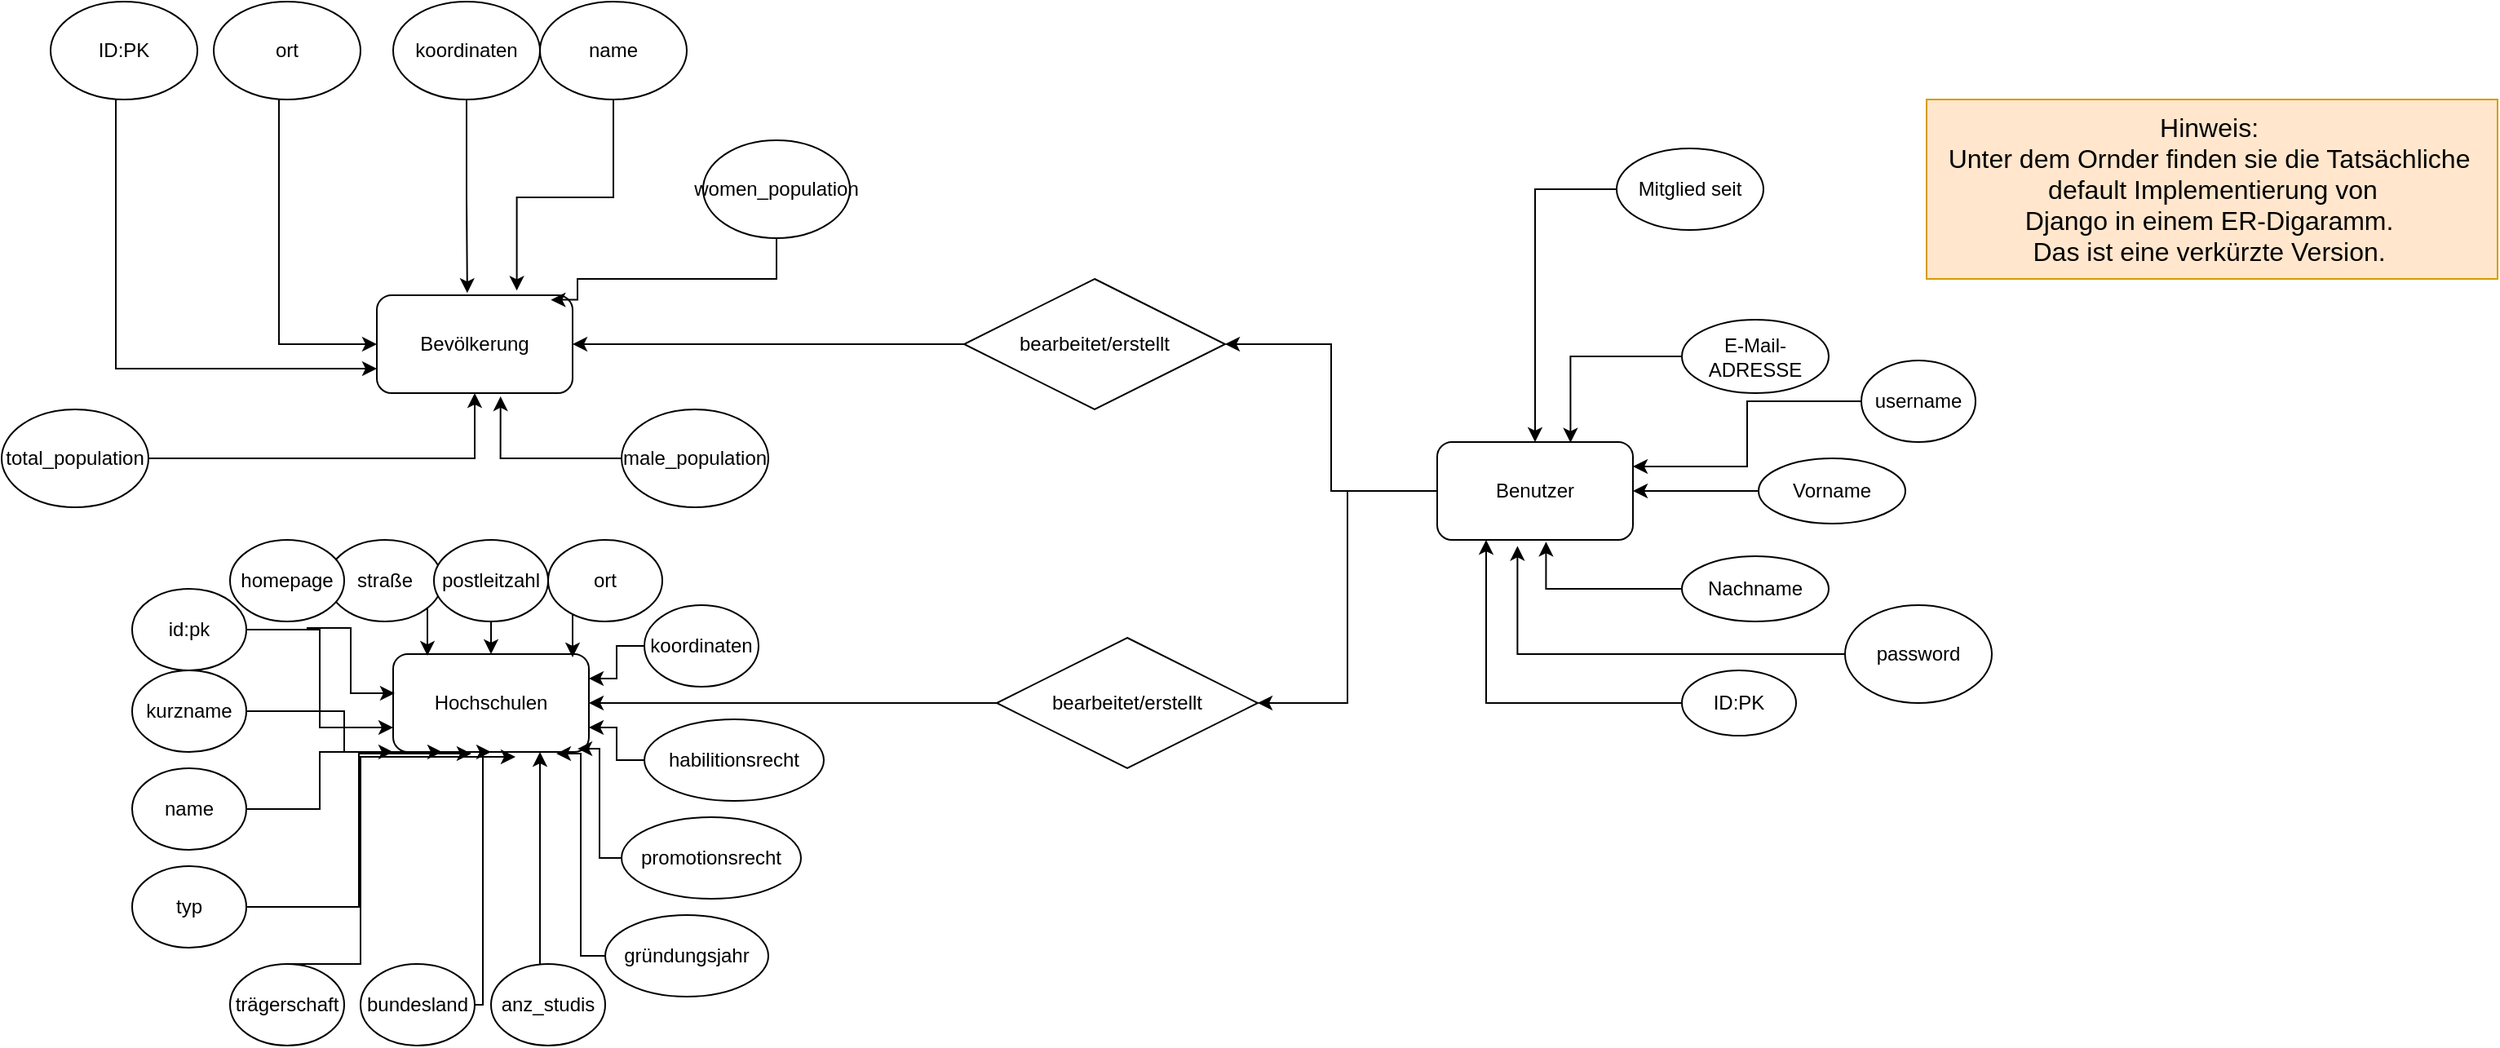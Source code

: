<mxfile version="24.4.14" type="device">
  <diagram id="C5RBs43oDa-KdzZeNtuy" name="Page-1">
    <mxGraphModel dx="834" dy="1191" grid="1" gridSize="10" guides="1" tooltips="1" connect="1" arrows="1" fold="1" page="1" pageScale="1" pageWidth="827" pageHeight="1169" math="0" shadow="0">
      <root>
        <mxCell id="WIyWlLk6GJQsqaUBKTNV-0" />
        <mxCell id="WIyWlLk6GJQsqaUBKTNV-1" parent="WIyWlLk6GJQsqaUBKTNV-0" />
        <mxCell id="Dc3lOo5FGvhvL3ilTXYO-2" value="Bevölkerung" style="rounded=1;whiteSpace=wrap;html=1;" vertex="1" parent="WIyWlLk6GJQsqaUBKTNV-1">
          <mxGeometry x="250" y="360" width="120" height="60" as="geometry" />
        </mxCell>
        <mxCell id="Dc3lOo5FGvhvL3ilTXYO-3" value="Hochschulen" style="rounded=1;whiteSpace=wrap;html=1;" vertex="1" parent="WIyWlLk6GJQsqaUBKTNV-1">
          <mxGeometry x="260" y="580" width="120" height="60" as="geometry" />
        </mxCell>
        <mxCell id="Dc3lOo5FGvhvL3ilTXYO-35" style="edgeStyle=orthogonalEdgeStyle;rounded=0;orthogonalLoop=1;jettySize=auto;html=1;entryX=1;entryY=0.5;entryDx=0;entryDy=0;" edge="1" parent="WIyWlLk6GJQsqaUBKTNV-1" source="Dc3lOo5FGvhvL3ilTXYO-4" target="Dc3lOo5FGvhvL3ilTXYO-34">
          <mxGeometry relative="1" as="geometry" />
        </mxCell>
        <mxCell id="Dc3lOo5FGvhvL3ilTXYO-36" style="edgeStyle=orthogonalEdgeStyle;rounded=0;orthogonalLoop=1;jettySize=auto;html=1;entryX=1;entryY=0.5;entryDx=0;entryDy=0;" edge="1" parent="WIyWlLk6GJQsqaUBKTNV-1" source="Dc3lOo5FGvhvL3ilTXYO-4" target="Dc3lOo5FGvhvL3ilTXYO-33">
          <mxGeometry relative="1" as="geometry" />
        </mxCell>
        <mxCell id="Dc3lOo5FGvhvL3ilTXYO-4" value="Benutzer" style="rounded=1;whiteSpace=wrap;html=1;" vertex="1" parent="WIyWlLk6GJQsqaUBKTNV-1">
          <mxGeometry x="900" y="450" width="120" height="60" as="geometry" />
        </mxCell>
        <mxCell id="Dc3lOo5FGvhvL3ilTXYO-5" value="E-Mail-ADRESSE" style="ellipse;whiteSpace=wrap;html=1;" vertex="1" parent="WIyWlLk6GJQsqaUBKTNV-1">
          <mxGeometry x="1050" y="375" width="90" height="45" as="geometry" />
        </mxCell>
        <mxCell id="Dc3lOo5FGvhvL3ilTXYO-9" style="edgeStyle=orthogonalEdgeStyle;rounded=0;orthogonalLoop=1;jettySize=auto;html=1;entryX=1;entryY=0.5;entryDx=0;entryDy=0;" edge="1" parent="WIyWlLk6GJQsqaUBKTNV-1" source="Dc3lOo5FGvhvL3ilTXYO-6" target="Dc3lOo5FGvhvL3ilTXYO-4">
          <mxGeometry relative="1" as="geometry" />
        </mxCell>
        <mxCell id="Dc3lOo5FGvhvL3ilTXYO-6" value="Vorname" style="ellipse;whiteSpace=wrap;html=1;" vertex="1" parent="WIyWlLk6GJQsqaUBKTNV-1">
          <mxGeometry x="1097" y="460" width="90" height="40" as="geometry" />
        </mxCell>
        <mxCell id="Dc3lOo5FGvhvL3ilTXYO-7" value="Nachname" style="ellipse;whiteSpace=wrap;html=1;" vertex="1" parent="WIyWlLk6GJQsqaUBKTNV-1">
          <mxGeometry x="1050" y="520" width="90" height="40" as="geometry" />
        </mxCell>
        <mxCell id="Dc3lOo5FGvhvL3ilTXYO-8" style="edgeStyle=orthogonalEdgeStyle;rounded=0;orthogonalLoop=1;jettySize=auto;html=1;entryX=0.681;entryY=0.006;entryDx=0;entryDy=0;entryPerimeter=0;" edge="1" parent="WIyWlLk6GJQsqaUBKTNV-1" source="Dc3lOo5FGvhvL3ilTXYO-5" target="Dc3lOo5FGvhvL3ilTXYO-4">
          <mxGeometry relative="1" as="geometry" />
        </mxCell>
        <mxCell id="Dc3lOo5FGvhvL3ilTXYO-10" style="edgeStyle=orthogonalEdgeStyle;rounded=0;orthogonalLoop=1;jettySize=auto;html=1;entryX=0.556;entryY=1.019;entryDx=0;entryDy=0;entryPerimeter=0;" edge="1" parent="WIyWlLk6GJQsqaUBKTNV-1" source="Dc3lOo5FGvhvL3ilTXYO-7" target="Dc3lOo5FGvhvL3ilTXYO-4">
          <mxGeometry relative="1" as="geometry" />
        </mxCell>
        <mxCell id="Dc3lOo5FGvhvL3ilTXYO-13" style="edgeStyle=orthogonalEdgeStyle;rounded=0;orthogonalLoop=1;jettySize=auto;html=1;entryX=0.5;entryY=0;entryDx=0;entryDy=0;" edge="1" parent="WIyWlLk6GJQsqaUBKTNV-1" source="Dc3lOo5FGvhvL3ilTXYO-12" target="Dc3lOo5FGvhvL3ilTXYO-4">
          <mxGeometry relative="1" as="geometry">
            <Array as="points">
              <mxPoint x="960" y="295" />
            </Array>
          </mxGeometry>
        </mxCell>
        <mxCell id="Dc3lOo5FGvhvL3ilTXYO-12" value="Mitglied seit" style="ellipse;whiteSpace=wrap;html=1;" vertex="1" parent="WIyWlLk6GJQsqaUBKTNV-1">
          <mxGeometry x="1010" y="270" width="90" height="50" as="geometry" />
        </mxCell>
        <mxCell id="Dc3lOo5FGvhvL3ilTXYO-18" style="edgeStyle=orthogonalEdgeStyle;rounded=0;orthogonalLoop=1;jettySize=auto;html=1;entryX=0.25;entryY=1;entryDx=0;entryDy=0;" edge="1" parent="WIyWlLk6GJQsqaUBKTNV-1" source="Dc3lOo5FGvhvL3ilTXYO-17" target="Dc3lOo5FGvhvL3ilTXYO-4">
          <mxGeometry relative="1" as="geometry" />
        </mxCell>
        <mxCell id="Dc3lOo5FGvhvL3ilTXYO-17" value="ID:PK" style="ellipse;whiteSpace=wrap;html=1;" vertex="1" parent="WIyWlLk6GJQsqaUBKTNV-1">
          <mxGeometry x="1050" y="590" width="70" height="40" as="geometry" />
        </mxCell>
        <mxCell id="Dc3lOo5FGvhvL3ilTXYO-28" value="password" style="ellipse;whiteSpace=wrap;html=1;" vertex="1" parent="WIyWlLk6GJQsqaUBKTNV-1">
          <mxGeometry x="1150" y="550" width="90" height="60" as="geometry" />
        </mxCell>
        <mxCell id="Dc3lOo5FGvhvL3ilTXYO-30" style="edgeStyle=orthogonalEdgeStyle;rounded=0;orthogonalLoop=1;jettySize=auto;html=1;entryX=1;entryY=0.25;entryDx=0;entryDy=0;" edge="1" parent="WIyWlLk6GJQsqaUBKTNV-1" source="Dc3lOo5FGvhvL3ilTXYO-29" target="Dc3lOo5FGvhvL3ilTXYO-4">
          <mxGeometry relative="1" as="geometry" />
        </mxCell>
        <mxCell id="Dc3lOo5FGvhvL3ilTXYO-29" value="username" style="ellipse;whiteSpace=wrap;html=1;" vertex="1" parent="WIyWlLk6GJQsqaUBKTNV-1">
          <mxGeometry x="1160" y="400" width="70" height="50" as="geometry" />
        </mxCell>
        <mxCell id="Dc3lOo5FGvhvL3ilTXYO-31" style="edgeStyle=orthogonalEdgeStyle;rounded=0;orthogonalLoop=1;jettySize=auto;html=1;entryX=0.41;entryY=1.062;entryDx=0;entryDy=0;entryPerimeter=0;" edge="1" parent="WIyWlLk6GJQsqaUBKTNV-1" source="Dc3lOo5FGvhvL3ilTXYO-28" target="Dc3lOo5FGvhvL3ilTXYO-4">
          <mxGeometry relative="1" as="geometry" />
        </mxCell>
        <mxCell id="Dc3lOo5FGvhvL3ilTXYO-32" value="&lt;font style=&quot;font-size: 16px;&quot;&gt;Hinweis:&amp;nbsp;&lt;/font&gt;&lt;div style=&quot;font-size: 16px;&quot;&gt;&lt;font style=&quot;font-size: 16px;&quot;&gt;Unter dem Ornder finden sie die Tatsächliche&amp;nbsp;&lt;/font&gt;&lt;/div&gt;&lt;div style=&quot;font-size: 16px;&quot;&gt;&lt;font style=&quot;font-size: 16px;&quot;&gt;default Implementierung von&lt;/font&gt;&lt;/div&gt;&lt;div style=&quot;font-size: 16px;&quot;&gt;&lt;font style=&quot;font-size: 16px;&quot;&gt;Django in einem ER-Digaramm.&amp;nbsp;&lt;/font&gt;&lt;/div&gt;&lt;div style=&quot;font-size: 16px;&quot;&gt;&lt;font style=&quot;font-size: 16px;&quot;&gt;Das ist eine verkürzte Version.&amp;nbsp;&lt;/font&gt;&lt;/div&gt;" style="text;html=1;align=center;verticalAlign=middle;resizable=0;points=[];autosize=1;strokeColor=#d79b00;fillColor=#ffe6cc;" vertex="1" parent="WIyWlLk6GJQsqaUBKTNV-1">
          <mxGeometry x="1200" y="240" width="350" height="110" as="geometry" />
        </mxCell>
        <mxCell id="Dc3lOo5FGvhvL3ilTXYO-33" value="bearbeitet/erstellt" style="rhombus;whiteSpace=wrap;html=1;" vertex="1" parent="WIyWlLk6GJQsqaUBKTNV-1">
          <mxGeometry x="630" y="570" width="160" height="80" as="geometry" />
        </mxCell>
        <mxCell id="Dc3lOo5FGvhvL3ilTXYO-38" style="edgeStyle=orthogonalEdgeStyle;rounded=0;orthogonalLoop=1;jettySize=auto;html=1;entryX=1;entryY=0.5;entryDx=0;entryDy=0;" edge="1" parent="WIyWlLk6GJQsqaUBKTNV-1" source="Dc3lOo5FGvhvL3ilTXYO-34" target="Dc3lOo5FGvhvL3ilTXYO-2">
          <mxGeometry relative="1" as="geometry" />
        </mxCell>
        <mxCell id="Dc3lOo5FGvhvL3ilTXYO-34" value="bearbeitet/erstellt" style="rhombus;whiteSpace=wrap;html=1;" vertex="1" parent="WIyWlLk6GJQsqaUBKTNV-1">
          <mxGeometry x="610" y="350" width="160" height="80" as="geometry" />
        </mxCell>
        <mxCell id="Dc3lOo5FGvhvL3ilTXYO-37" style="edgeStyle=orthogonalEdgeStyle;rounded=0;orthogonalLoop=1;jettySize=auto;html=1;entryX=1;entryY=0.5;entryDx=0;entryDy=0;" edge="1" parent="WIyWlLk6GJQsqaUBKTNV-1" source="Dc3lOo5FGvhvL3ilTXYO-33" target="Dc3lOo5FGvhvL3ilTXYO-3">
          <mxGeometry relative="1" as="geometry">
            <mxPoint x="400" y="610" as="targetPoint" />
          </mxGeometry>
        </mxCell>
        <mxCell id="Dc3lOo5FGvhvL3ilTXYO-41" value="koordinaten" style="ellipse;whiteSpace=wrap;html=1;" vertex="1" parent="WIyWlLk6GJQsqaUBKTNV-1">
          <mxGeometry x="260" y="180" width="90" height="60" as="geometry" />
        </mxCell>
        <mxCell id="Dc3lOo5FGvhvL3ilTXYO-46" style="rounded=0;orthogonalLoop=1;jettySize=auto;html=1;entryX=0;entryY=0.5;entryDx=0;entryDy=0;edgeStyle=elbowEdgeStyle;" edge="1" parent="WIyWlLk6GJQsqaUBKTNV-1" source="Dc3lOo5FGvhvL3ilTXYO-42" target="Dc3lOo5FGvhvL3ilTXYO-2">
          <mxGeometry relative="1" as="geometry">
            <Array as="points">
              <mxPoint x="190" y="300" />
            </Array>
          </mxGeometry>
        </mxCell>
        <mxCell id="Dc3lOo5FGvhvL3ilTXYO-42" value="ort" style="ellipse;whiteSpace=wrap;html=1;" vertex="1" parent="WIyWlLk6GJQsqaUBKTNV-1">
          <mxGeometry x="150" y="180" width="90" height="60" as="geometry" />
        </mxCell>
        <mxCell id="Dc3lOo5FGvhvL3ilTXYO-43" value="name" style="ellipse;whiteSpace=wrap;html=1;" vertex="1" parent="WIyWlLk6GJQsqaUBKTNV-1">
          <mxGeometry x="350" y="180" width="90" height="60" as="geometry" />
        </mxCell>
        <mxCell id="Dc3lOo5FGvhvL3ilTXYO-45" style="edgeStyle=orthogonalEdgeStyle;rounded=0;orthogonalLoop=1;jettySize=auto;html=1;entryX=0;entryY=0.75;entryDx=0;entryDy=0;" edge="1" parent="WIyWlLk6GJQsqaUBKTNV-1" source="Dc3lOo5FGvhvL3ilTXYO-44" target="Dc3lOo5FGvhvL3ilTXYO-2">
          <mxGeometry relative="1" as="geometry">
            <Array as="points">
              <mxPoint x="90" y="405" />
            </Array>
          </mxGeometry>
        </mxCell>
        <mxCell id="Dc3lOo5FGvhvL3ilTXYO-44" value="ID:PK" style="ellipse;whiteSpace=wrap;html=1;" vertex="1" parent="WIyWlLk6GJQsqaUBKTNV-1">
          <mxGeometry x="50" y="180" width="90" height="60" as="geometry" />
        </mxCell>
        <mxCell id="Dc3lOo5FGvhvL3ilTXYO-49" style="edgeStyle=orthogonalEdgeStyle;rounded=0;orthogonalLoop=1;jettySize=auto;html=1;entryX=0.462;entryY=-0.023;entryDx=0;entryDy=0;entryPerimeter=0;" edge="1" parent="WIyWlLk6GJQsqaUBKTNV-1" source="Dc3lOo5FGvhvL3ilTXYO-41" target="Dc3lOo5FGvhvL3ilTXYO-2">
          <mxGeometry relative="1" as="geometry" />
        </mxCell>
        <mxCell id="Dc3lOo5FGvhvL3ilTXYO-50" style="edgeStyle=orthogonalEdgeStyle;rounded=0;orthogonalLoop=1;jettySize=auto;html=1;entryX=0.715;entryY=-0.047;entryDx=0;entryDy=0;entryPerimeter=0;" edge="1" parent="WIyWlLk6GJQsqaUBKTNV-1" source="Dc3lOo5FGvhvL3ilTXYO-43" target="Dc3lOo5FGvhvL3ilTXYO-2">
          <mxGeometry relative="1" as="geometry" />
        </mxCell>
        <mxCell id="Dc3lOo5FGvhvL3ilTXYO-52" style="edgeStyle=orthogonalEdgeStyle;rounded=0;orthogonalLoop=1;jettySize=auto;html=1;entryX=0.5;entryY=1;entryDx=0;entryDy=0;" edge="1" parent="WIyWlLk6GJQsqaUBKTNV-1" source="Dc3lOo5FGvhvL3ilTXYO-51" target="Dc3lOo5FGvhvL3ilTXYO-2">
          <mxGeometry relative="1" as="geometry" />
        </mxCell>
        <mxCell id="Dc3lOo5FGvhvL3ilTXYO-51" value="total_population" style="ellipse;whiteSpace=wrap;html=1;" vertex="1" parent="WIyWlLk6GJQsqaUBKTNV-1">
          <mxGeometry x="20" y="430" width="90" height="60" as="geometry" />
        </mxCell>
        <mxCell id="Dc3lOo5FGvhvL3ilTXYO-53" value="male_population" style="ellipse;whiteSpace=wrap;html=1;" vertex="1" parent="WIyWlLk6GJQsqaUBKTNV-1">
          <mxGeometry x="400" y="430" width="90" height="60" as="geometry" />
        </mxCell>
        <mxCell id="Dc3lOo5FGvhvL3ilTXYO-54" value="women_population" style="ellipse;whiteSpace=wrap;html=1;" vertex="1" parent="WIyWlLk6GJQsqaUBKTNV-1">
          <mxGeometry x="450" y="265" width="90" height="60" as="geometry" />
        </mxCell>
        <mxCell id="Dc3lOo5FGvhvL3ilTXYO-55" style="edgeStyle=orthogonalEdgeStyle;rounded=0;orthogonalLoop=1;jettySize=auto;html=1;entryX=0.632;entryY=1.033;entryDx=0;entryDy=0;entryPerimeter=0;" edge="1" parent="WIyWlLk6GJQsqaUBKTNV-1" source="Dc3lOo5FGvhvL3ilTXYO-53" target="Dc3lOo5FGvhvL3ilTXYO-2">
          <mxGeometry relative="1" as="geometry" />
        </mxCell>
        <mxCell id="Dc3lOo5FGvhvL3ilTXYO-56" style="edgeStyle=orthogonalEdgeStyle;rounded=0;orthogonalLoop=1;jettySize=auto;html=1;entryX=0.889;entryY=0.047;entryDx=0;entryDy=0;entryPerimeter=0;" edge="1" parent="WIyWlLk6GJQsqaUBKTNV-1" source="Dc3lOo5FGvhvL3ilTXYO-54" target="Dc3lOo5FGvhvL3ilTXYO-2">
          <mxGeometry relative="1" as="geometry">
            <Array as="points">
              <mxPoint x="495" y="350" />
              <mxPoint x="373" y="350" />
              <mxPoint x="373" y="363" />
            </Array>
          </mxGeometry>
        </mxCell>
        <mxCell id="Dc3lOo5FGvhvL3ilTXYO-78" style="edgeStyle=elbowEdgeStyle;rounded=0;orthogonalLoop=1;jettySize=auto;html=1;entryX=0;entryY=0.75;entryDx=0;entryDy=0;" edge="1" parent="WIyWlLk6GJQsqaUBKTNV-1" source="Dc3lOo5FGvhvL3ilTXYO-58" target="Dc3lOo5FGvhvL3ilTXYO-3">
          <mxGeometry relative="1" as="geometry" />
        </mxCell>
        <mxCell id="Dc3lOo5FGvhvL3ilTXYO-58" value="id:pk" style="ellipse;whiteSpace=wrap;html=1;" vertex="1" parent="WIyWlLk6GJQsqaUBKTNV-1">
          <mxGeometry x="100" y="540" width="70" height="50" as="geometry" />
        </mxCell>
        <mxCell id="Dc3lOo5FGvhvL3ilTXYO-59" value="typ" style="ellipse;whiteSpace=wrap;html=1;" vertex="1" parent="WIyWlLk6GJQsqaUBKTNV-1">
          <mxGeometry x="100" y="710" width="70" height="50" as="geometry" />
        </mxCell>
        <mxCell id="Dc3lOo5FGvhvL3ilTXYO-80" style="edgeStyle=elbowEdgeStyle;rounded=0;orthogonalLoop=1;jettySize=auto;html=1;entryX=0;entryY=1;entryDx=0;entryDy=0;" edge="1" parent="WIyWlLk6GJQsqaUBKTNV-1" source="Dc3lOo5FGvhvL3ilTXYO-60" target="Dc3lOo5FGvhvL3ilTXYO-3">
          <mxGeometry relative="1" as="geometry" />
        </mxCell>
        <mxCell id="Dc3lOo5FGvhvL3ilTXYO-60" value="name" style="ellipse;whiteSpace=wrap;html=1;" vertex="1" parent="WIyWlLk6GJQsqaUBKTNV-1">
          <mxGeometry x="100" y="650" width="70" height="50" as="geometry" />
        </mxCell>
        <mxCell id="Dc3lOo5FGvhvL3ilTXYO-79" style="edgeStyle=elbowEdgeStyle;rounded=0;orthogonalLoop=1;jettySize=auto;html=1;entryX=0.25;entryY=1;entryDx=0;entryDy=0;" edge="1" parent="WIyWlLk6GJQsqaUBKTNV-1" source="Dc3lOo5FGvhvL3ilTXYO-61" target="Dc3lOo5FGvhvL3ilTXYO-3">
          <mxGeometry relative="1" as="geometry" />
        </mxCell>
        <mxCell id="Dc3lOo5FGvhvL3ilTXYO-61" value="kurzname" style="ellipse;whiteSpace=wrap;html=1;" vertex="1" parent="WIyWlLk6GJQsqaUBKTNV-1">
          <mxGeometry x="100" y="590" width="70" height="50" as="geometry" />
        </mxCell>
        <mxCell id="Dc3lOo5FGvhvL3ilTXYO-62" value="trägerschaft" style="ellipse;whiteSpace=wrap;html=1;" vertex="1" parent="WIyWlLk6GJQsqaUBKTNV-1">
          <mxGeometry x="160" y="770" width="70" height="50" as="geometry" />
        </mxCell>
        <mxCell id="Dc3lOo5FGvhvL3ilTXYO-83" style="edgeStyle=elbowEdgeStyle;rounded=0;orthogonalLoop=1;jettySize=auto;html=1;entryX=0.5;entryY=1;entryDx=0;entryDy=0;" edge="1" parent="WIyWlLk6GJQsqaUBKTNV-1" source="Dc3lOo5FGvhvL3ilTXYO-63" target="Dc3lOo5FGvhvL3ilTXYO-3">
          <mxGeometry relative="1" as="geometry" />
        </mxCell>
        <mxCell id="Dc3lOo5FGvhvL3ilTXYO-63" value="bundesland" style="ellipse;whiteSpace=wrap;html=1;" vertex="1" parent="WIyWlLk6GJQsqaUBKTNV-1">
          <mxGeometry x="240" y="770" width="70" height="50" as="geometry" />
        </mxCell>
        <mxCell id="Dc3lOo5FGvhvL3ilTXYO-84" style="edgeStyle=elbowEdgeStyle;rounded=0;orthogonalLoop=1;jettySize=auto;html=1;entryX=0.75;entryY=1;entryDx=0;entryDy=0;" edge="1" parent="WIyWlLk6GJQsqaUBKTNV-1" source="Dc3lOo5FGvhvL3ilTXYO-64" target="Dc3lOo5FGvhvL3ilTXYO-3">
          <mxGeometry relative="1" as="geometry" />
        </mxCell>
        <mxCell id="Dc3lOo5FGvhvL3ilTXYO-64" value="anz_studis" style="ellipse;whiteSpace=wrap;html=1;" vertex="1" parent="WIyWlLk6GJQsqaUBKTNV-1">
          <mxGeometry x="320" y="770" width="70" height="50" as="geometry" />
        </mxCell>
        <mxCell id="Dc3lOo5FGvhvL3ilTXYO-65" value="gründungsjahr" style="ellipse;whiteSpace=wrap;html=1;" vertex="1" parent="WIyWlLk6GJQsqaUBKTNV-1">
          <mxGeometry x="390" y="740" width="100" height="50" as="geometry" />
        </mxCell>
        <mxCell id="Dc3lOo5FGvhvL3ilTXYO-66" value="promotionsrecht" style="ellipse;whiteSpace=wrap;html=1;" vertex="1" parent="WIyWlLk6GJQsqaUBKTNV-1">
          <mxGeometry x="400" y="680" width="110" height="50" as="geometry" />
        </mxCell>
        <mxCell id="Dc3lOo5FGvhvL3ilTXYO-87" style="edgeStyle=elbowEdgeStyle;rounded=0;orthogonalLoop=1;jettySize=auto;html=1;entryX=1;entryY=0.75;entryDx=0;entryDy=0;" edge="1" parent="WIyWlLk6GJQsqaUBKTNV-1" source="Dc3lOo5FGvhvL3ilTXYO-67" target="Dc3lOo5FGvhvL3ilTXYO-3">
          <mxGeometry relative="1" as="geometry" />
        </mxCell>
        <mxCell id="Dc3lOo5FGvhvL3ilTXYO-67" value="habilitionsrecht" style="ellipse;whiteSpace=wrap;html=1;" vertex="1" parent="WIyWlLk6GJQsqaUBKTNV-1">
          <mxGeometry x="414" y="620" width="110" height="50" as="geometry" />
        </mxCell>
        <mxCell id="Dc3lOo5FGvhvL3ilTXYO-68" value="straße" style="ellipse;whiteSpace=wrap;html=1;" vertex="1" parent="WIyWlLk6GJQsqaUBKTNV-1">
          <mxGeometry x="220" y="510" width="70" height="50" as="geometry" />
        </mxCell>
        <mxCell id="Dc3lOo5FGvhvL3ilTXYO-75" style="edgeStyle=elbowEdgeStyle;rounded=0;orthogonalLoop=1;jettySize=auto;html=1;entryX=0.5;entryY=0;entryDx=0;entryDy=0;" edge="1" parent="WIyWlLk6GJQsqaUBKTNV-1" source="Dc3lOo5FGvhvL3ilTXYO-69" target="Dc3lOo5FGvhvL3ilTXYO-3">
          <mxGeometry relative="1" as="geometry" />
        </mxCell>
        <mxCell id="Dc3lOo5FGvhvL3ilTXYO-69" value="postleitzahl" style="ellipse;whiteSpace=wrap;html=1;" vertex="1" parent="WIyWlLk6GJQsqaUBKTNV-1">
          <mxGeometry x="285" y="510" width="70" height="50" as="geometry" />
        </mxCell>
        <mxCell id="Dc3lOo5FGvhvL3ilTXYO-70" value="ort" style="ellipse;whiteSpace=wrap;html=1;" vertex="1" parent="WIyWlLk6GJQsqaUBKTNV-1">
          <mxGeometry x="355" y="510" width="70" height="50" as="geometry" />
        </mxCell>
        <mxCell id="Dc3lOo5FGvhvL3ilTXYO-71" value="homepage" style="ellipse;whiteSpace=wrap;html=1;" vertex="1" parent="WIyWlLk6GJQsqaUBKTNV-1">
          <mxGeometry x="160" y="510" width="70" height="50" as="geometry" />
        </mxCell>
        <mxCell id="Dc3lOo5FGvhvL3ilTXYO-73" style="edgeStyle=elbowEdgeStyle;rounded=0;orthogonalLoop=1;jettySize=auto;html=1;entryX=1;entryY=0.25;entryDx=0;entryDy=0;" edge="1" parent="WIyWlLk6GJQsqaUBKTNV-1" source="Dc3lOo5FGvhvL3ilTXYO-72" target="Dc3lOo5FGvhvL3ilTXYO-3">
          <mxGeometry relative="1" as="geometry" />
        </mxCell>
        <mxCell id="Dc3lOo5FGvhvL3ilTXYO-72" value="koordinaten" style="ellipse;whiteSpace=wrap;html=1;" vertex="1" parent="WIyWlLk6GJQsqaUBKTNV-1">
          <mxGeometry x="414" y="550" width="70" height="50" as="geometry" />
        </mxCell>
        <mxCell id="Dc3lOo5FGvhvL3ilTXYO-74" style="edgeStyle=elbowEdgeStyle;rounded=0;orthogonalLoop=1;jettySize=auto;html=1;entryX=0.917;entryY=0.033;entryDx=0;entryDy=0;entryPerimeter=0;" edge="1" parent="WIyWlLk6GJQsqaUBKTNV-1" source="Dc3lOo5FGvhvL3ilTXYO-70" target="Dc3lOo5FGvhvL3ilTXYO-3">
          <mxGeometry relative="1" as="geometry" />
        </mxCell>
        <mxCell id="Dc3lOo5FGvhvL3ilTXYO-76" style="edgeStyle=elbowEdgeStyle;rounded=0;orthogonalLoop=1;jettySize=auto;html=1;entryX=0.175;entryY=0.017;entryDx=0;entryDy=0;entryPerimeter=0;" edge="1" parent="WIyWlLk6GJQsqaUBKTNV-1" source="Dc3lOo5FGvhvL3ilTXYO-68" target="Dc3lOo5FGvhvL3ilTXYO-3">
          <mxGeometry relative="1" as="geometry" />
        </mxCell>
        <mxCell id="Dc3lOo5FGvhvL3ilTXYO-77" style="edgeStyle=elbowEdgeStyle;rounded=0;orthogonalLoop=1;jettySize=auto;html=1;entryX=0.008;entryY=0.4;entryDx=0;entryDy=0;entryPerimeter=0;exitX=0.671;exitY=1.08;exitDx=0;exitDy=0;exitPerimeter=0;" edge="1" parent="WIyWlLk6GJQsqaUBKTNV-1" source="Dc3lOo5FGvhvL3ilTXYO-71" target="Dc3lOo5FGvhvL3ilTXYO-3">
          <mxGeometry relative="1" as="geometry" />
        </mxCell>
        <mxCell id="Dc3lOo5FGvhvL3ilTXYO-81" style="edgeStyle=elbowEdgeStyle;rounded=0;orthogonalLoop=1;jettySize=auto;html=1;entryX=0.4;entryY=1.017;entryDx=0;entryDy=0;entryPerimeter=0;" edge="1" parent="WIyWlLk6GJQsqaUBKTNV-1" source="Dc3lOo5FGvhvL3ilTXYO-59" target="Dc3lOo5FGvhvL3ilTXYO-3">
          <mxGeometry relative="1" as="geometry" />
        </mxCell>
        <mxCell id="Dc3lOo5FGvhvL3ilTXYO-82" style="edgeStyle=elbowEdgeStyle;rounded=0;orthogonalLoop=1;jettySize=auto;html=1;entryX=0.625;entryY=1.05;entryDx=0;entryDy=0;entryPerimeter=0;exitX=0.5;exitY=0;exitDx=0;exitDy=0;" edge="1" parent="WIyWlLk6GJQsqaUBKTNV-1" source="Dc3lOo5FGvhvL3ilTXYO-62" target="Dc3lOo5FGvhvL3ilTXYO-3">
          <mxGeometry relative="1" as="geometry">
            <Array as="points">
              <mxPoint x="240" y="710" />
            </Array>
          </mxGeometry>
        </mxCell>
        <mxCell id="Dc3lOo5FGvhvL3ilTXYO-85" style="edgeStyle=elbowEdgeStyle;rounded=0;orthogonalLoop=1;jettySize=auto;html=1;entryX=0.833;entryY=1.017;entryDx=0;entryDy=0;entryPerimeter=0;" edge="1" parent="WIyWlLk6GJQsqaUBKTNV-1" source="Dc3lOo5FGvhvL3ilTXYO-65" target="Dc3lOo5FGvhvL3ilTXYO-3">
          <mxGeometry relative="1" as="geometry" />
        </mxCell>
        <mxCell id="Dc3lOo5FGvhvL3ilTXYO-86" style="edgeStyle=elbowEdgeStyle;rounded=0;orthogonalLoop=1;jettySize=auto;html=1;entryX=0.942;entryY=0.967;entryDx=0;entryDy=0;entryPerimeter=0;" edge="1" parent="WIyWlLk6GJQsqaUBKTNV-1" source="Dc3lOo5FGvhvL3ilTXYO-66" target="Dc3lOo5FGvhvL3ilTXYO-3">
          <mxGeometry relative="1" as="geometry" />
        </mxCell>
      </root>
    </mxGraphModel>
  </diagram>
</mxfile>

